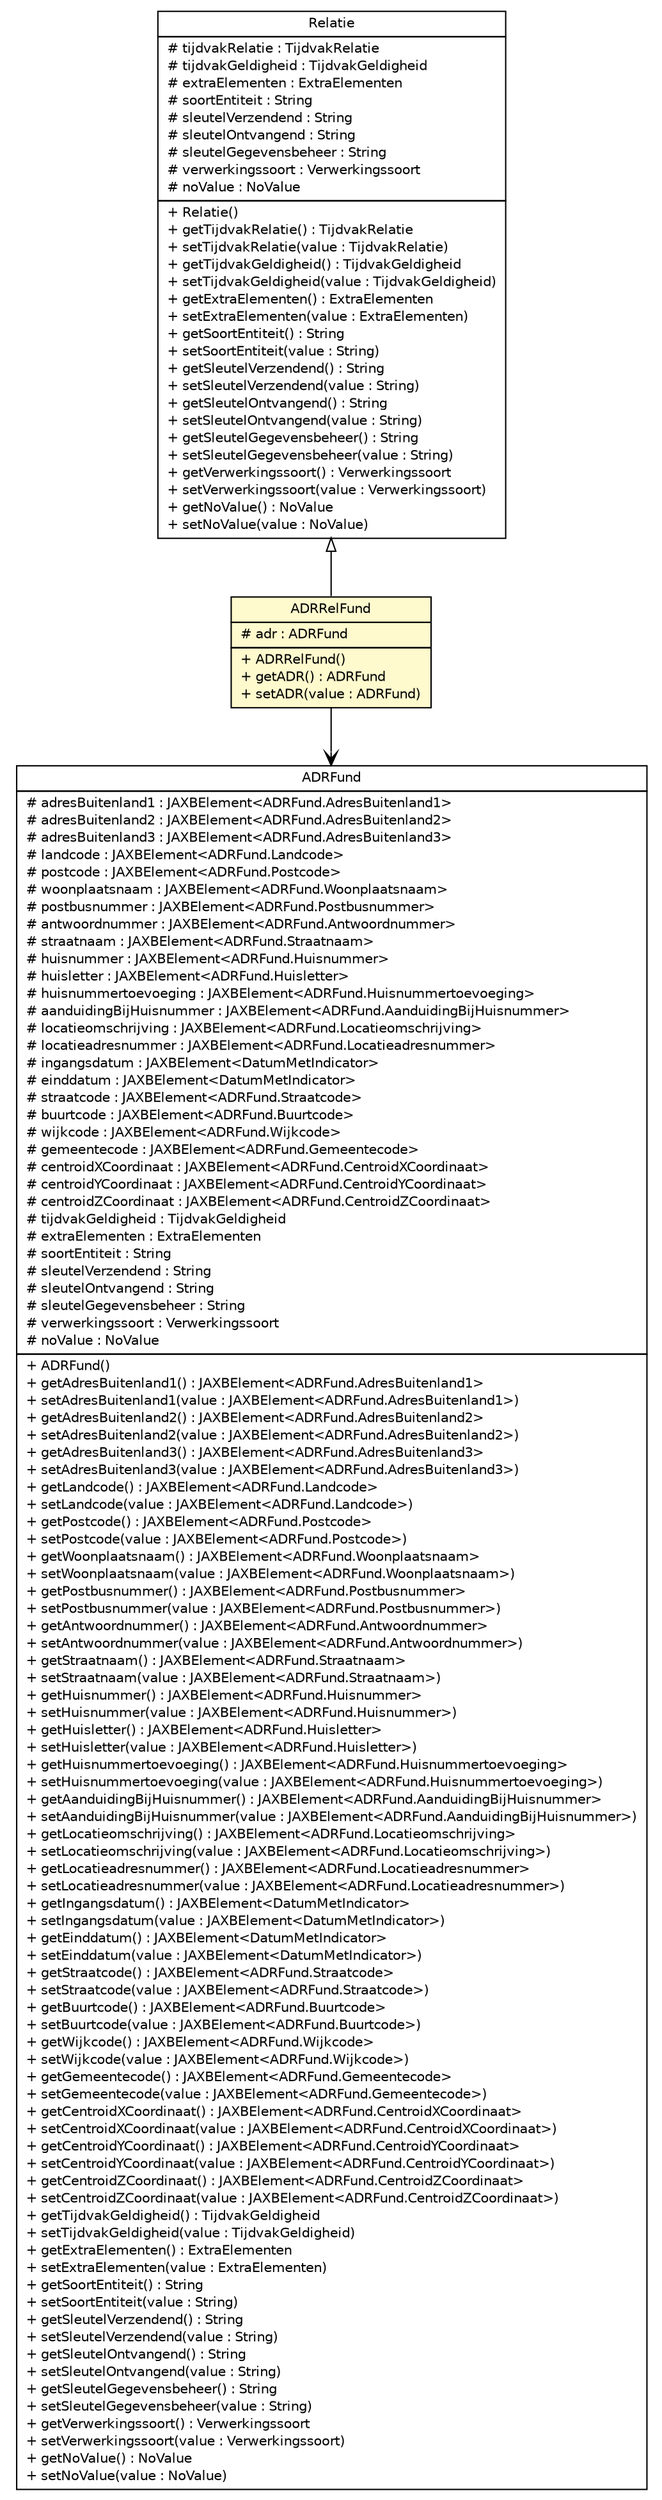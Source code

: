 #!/usr/local/bin/dot
#
# Class diagram 
# Generated by UMLGraph version R5_6-24-gf6e263 (http://www.umlgraph.org/)
#

digraph G {
	edge [fontname="Helvetica",fontsize=10,labelfontname="Helvetica",labelfontsize=10];
	node [fontname="Helvetica",fontsize=10,shape=plaintext];
	nodesep=0.25;
	ranksep=0.5;
	// nl.egem.stuf.sector.bg._0204.ADRFund
	c29926 [label=<<table title="nl.egem.stuf.sector.bg._0204.ADRFund" border="0" cellborder="1" cellspacing="0" cellpadding="2" port="p" href="./ADRFund.html">
		<tr><td><table border="0" cellspacing="0" cellpadding="1">
<tr><td align="center" balign="center"> ADRFund </td></tr>
		</table></td></tr>
		<tr><td><table border="0" cellspacing="0" cellpadding="1">
<tr><td align="left" balign="left"> # adresBuitenland1 : JAXBElement&lt;ADRFund.AdresBuitenland1&gt; </td></tr>
<tr><td align="left" balign="left"> # adresBuitenland2 : JAXBElement&lt;ADRFund.AdresBuitenland2&gt; </td></tr>
<tr><td align="left" balign="left"> # adresBuitenland3 : JAXBElement&lt;ADRFund.AdresBuitenland3&gt; </td></tr>
<tr><td align="left" balign="left"> # landcode : JAXBElement&lt;ADRFund.Landcode&gt; </td></tr>
<tr><td align="left" balign="left"> # postcode : JAXBElement&lt;ADRFund.Postcode&gt; </td></tr>
<tr><td align="left" balign="left"> # woonplaatsnaam : JAXBElement&lt;ADRFund.Woonplaatsnaam&gt; </td></tr>
<tr><td align="left" balign="left"> # postbusnummer : JAXBElement&lt;ADRFund.Postbusnummer&gt; </td></tr>
<tr><td align="left" balign="left"> # antwoordnummer : JAXBElement&lt;ADRFund.Antwoordnummer&gt; </td></tr>
<tr><td align="left" balign="left"> # straatnaam : JAXBElement&lt;ADRFund.Straatnaam&gt; </td></tr>
<tr><td align="left" balign="left"> # huisnummer : JAXBElement&lt;ADRFund.Huisnummer&gt; </td></tr>
<tr><td align="left" balign="left"> # huisletter : JAXBElement&lt;ADRFund.Huisletter&gt; </td></tr>
<tr><td align="left" balign="left"> # huisnummertoevoeging : JAXBElement&lt;ADRFund.Huisnummertoevoeging&gt; </td></tr>
<tr><td align="left" balign="left"> # aanduidingBijHuisnummer : JAXBElement&lt;ADRFund.AanduidingBijHuisnummer&gt; </td></tr>
<tr><td align="left" balign="left"> # locatieomschrijving : JAXBElement&lt;ADRFund.Locatieomschrijving&gt; </td></tr>
<tr><td align="left" balign="left"> # locatieadresnummer : JAXBElement&lt;ADRFund.Locatieadresnummer&gt; </td></tr>
<tr><td align="left" balign="left"> # ingangsdatum : JAXBElement&lt;DatumMetIndicator&gt; </td></tr>
<tr><td align="left" balign="left"> # einddatum : JAXBElement&lt;DatumMetIndicator&gt; </td></tr>
<tr><td align="left" balign="left"> # straatcode : JAXBElement&lt;ADRFund.Straatcode&gt; </td></tr>
<tr><td align="left" balign="left"> # buurtcode : JAXBElement&lt;ADRFund.Buurtcode&gt; </td></tr>
<tr><td align="left" balign="left"> # wijkcode : JAXBElement&lt;ADRFund.Wijkcode&gt; </td></tr>
<tr><td align="left" balign="left"> # gemeentecode : JAXBElement&lt;ADRFund.Gemeentecode&gt; </td></tr>
<tr><td align="left" balign="left"> # centroidXCoordinaat : JAXBElement&lt;ADRFund.CentroidXCoordinaat&gt; </td></tr>
<tr><td align="left" balign="left"> # centroidYCoordinaat : JAXBElement&lt;ADRFund.CentroidYCoordinaat&gt; </td></tr>
<tr><td align="left" balign="left"> # centroidZCoordinaat : JAXBElement&lt;ADRFund.CentroidZCoordinaat&gt; </td></tr>
<tr><td align="left" balign="left"> # tijdvakGeldigheid : TijdvakGeldigheid </td></tr>
<tr><td align="left" balign="left"> # extraElementen : ExtraElementen </td></tr>
<tr><td align="left" balign="left"> # soortEntiteit : String </td></tr>
<tr><td align="left" balign="left"> # sleutelVerzendend : String </td></tr>
<tr><td align="left" balign="left"> # sleutelOntvangend : String </td></tr>
<tr><td align="left" balign="left"> # sleutelGegevensbeheer : String </td></tr>
<tr><td align="left" balign="left"> # verwerkingssoort : Verwerkingssoort </td></tr>
<tr><td align="left" balign="left"> # noValue : NoValue </td></tr>
		</table></td></tr>
		<tr><td><table border="0" cellspacing="0" cellpadding="1">
<tr><td align="left" balign="left"> + ADRFund() </td></tr>
<tr><td align="left" balign="left"> + getAdresBuitenland1() : JAXBElement&lt;ADRFund.AdresBuitenland1&gt; </td></tr>
<tr><td align="left" balign="left"> + setAdresBuitenland1(value : JAXBElement&lt;ADRFund.AdresBuitenland1&gt;) </td></tr>
<tr><td align="left" balign="left"> + getAdresBuitenland2() : JAXBElement&lt;ADRFund.AdresBuitenland2&gt; </td></tr>
<tr><td align="left" balign="left"> + setAdresBuitenland2(value : JAXBElement&lt;ADRFund.AdresBuitenland2&gt;) </td></tr>
<tr><td align="left" balign="left"> + getAdresBuitenland3() : JAXBElement&lt;ADRFund.AdresBuitenland3&gt; </td></tr>
<tr><td align="left" balign="left"> + setAdresBuitenland3(value : JAXBElement&lt;ADRFund.AdresBuitenland3&gt;) </td></tr>
<tr><td align="left" balign="left"> + getLandcode() : JAXBElement&lt;ADRFund.Landcode&gt; </td></tr>
<tr><td align="left" balign="left"> + setLandcode(value : JAXBElement&lt;ADRFund.Landcode&gt;) </td></tr>
<tr><td align="left" balign="left"> + getPostcode() : JAXBElement&lt;ADRFund.Postcode&gt; </td></tr>
<tr><td align="left" balign="left"> + setPostcode(value : JAXBElement&lt;ADRFund.Postcode&gt;) </td></tr>
<tr><td align="left" balign="left"> + getWoonplaatsnaam() : JAXBElement&lt;ADRFund.Woonplaatsnaam&gt; </td></tr>
<tr><td align="left" balign="left"> + setWoonplaatsnaam(value : JAXBElement&lt;ADRFund.Woonplaatsnaam&gt;) </td></tr>
<tr><td align="left" balign="left"> + getPostbusnummer() : JAXBElement&lt;ADRFund.Postbusnummer&gt; </td></tr>
<tr><td align="left" balign="left"> + setPostbusnummer(value : JAXBElement&lt;ADRFund.Postbusnummer&gt;) </td></tr>
<tr><td align="left" balign="left"> + getAntwoordnummer() : JAXBElement&lt;ADRFund.Antwoordnummer&gt; </td></tr>
<tr><td align="left" balign="left"> + setAntwoordnummer(value : JAXBElement&lt;ADRFund.Antwoordnummer&gt;) </td></tr>
<tr><td align="left" balign="left"> + getStraatnaam() : JAXBElement&lt;ADRFund.Straatnaam&gt; </td></tr>
<tr><td align="left" balign="left"> + setStraatnaam(value : JAXBElement&lt;ADRFund.Straatnaam&gt;) </td></tr>
<tr><td align="left" balign="left"> + getHuisnummer() : JAXBElement&lt;ADRFund.Huisnummer&gt; </td></tr>
<tr><td align="left" balign="left"> + setHuisnummer(value : JAXBElement&lt;ADRFund.Huisnummer&gt;) </td></tr>
<tr><td align="left" balign="left"> + getHuisletter() : JAXBElement&lt;ADRFund.Huisletter&gt; </td></tr>
<tr><td align="left" balign="left"> + setHuisletter(value : JAXBElement&lt;ADRFund.Huisletter&gt;) </td></tr>
<tr><td align="left" balign="left"> + getHuisnummertoevoeging() : JAXBElement&lt;ADRFund.Huisnummertoevoeging&gt; </td></tr>
<tr><td align="left" balign="left"> + setHuisnummertoevoeging(value : JAXBElement&lt;ADRFund.Huisnummertoevoeging&gt;) </td></tr>
<tr><td align="left" balign="left"> + getAanduidingBijHuisnummer() : JAXBElement&lt;ADRFund.AanduidingBijHuisnummer&gt; </td></tr>
<tr><td align="left" balign="left"> + setAanduidingBijHuisnummer(value : JAXBElement&lt;ADRFund.AanduidingBijHuisnummer&gt;) </td></tr>
<tr><td align="left" balign="left"> + getLocatieomschrijving() : JAXBElement&lt;ADRFund.Locatieomschrijving&gt; </td></tr>
<tr><td align="left" balign="left"> + setLocatieomschrijving(value : JAXBElement&lt;ADRFund.Locatieomschrijving&gt;) </td></tr>
<tr><td align="left" balign="left"> + getLocatieadresnummer() : JAXBElement&lt;ADRFund.Locatieadresnummer&gt; </td></tr>
<tr><td align="left" balign="left"> + setLocatieadresnummer(value : JAXBElement&lt;ADRFund.Locatieadresnummer&gt;) </td></tr>
<tr><td align="left" balign="left"> + getIngangsdatum() : JAXBElement&lt;DatumMetIndicator&gt; </td></tr>
<tr><td align="left" balign="left"> + setIngangsdatum(value : JAXBElement&lt;DatumMetIndicator&gt;) </td></tr>
<tr><td align="left" balign="left"> + getEinddatum() : JAXBElement&lt;DatumMetIndicator&gt; </td></tr>
<tr><td align="left" balign="left"> + setEinddatum(value : JAXBElement&lt;DatumMetIndicator&gt;) </td></tr>
<tr><td align="left" balign="left"> + getStraatcode() : JAXBElement&lt;ADRFund.Straatcode&gt; </td></tr>
<tr><td align="left" balign="left"> + setStraatcode(value : JAXBElement&lt;ADRFund.Straatcode&gt;) </td></tr>
<tr><td align="left" balign="left"> + getBuurtcode() : JAXBElement&lt;ADRFund.Buurtcode&gt; </td></tr>
<tr><td align="left" balign="left"> + setBuurtcode(value : JAXBElement&lt;ADRFund.Buurtcode&gt;) </td></tr>
<tr><td align="left" balign="left"> + getWijkcode() : JAXBElement&lt;ADRFund.Wijkcode&gt; </td></tr>
<tr><td align="left" balign="left"> + setWijkcode(value : JAXBElement&lt;ADRFund.Wijkcode&gt;) </td></tr>
<tr><td align="left" balign="left"> + getGemeentecode() : JAXBElement&lt;ADRFund.Gemeentecode&gt; </td></tr>
<tr><td align="left" balign="left"> + setGemeentecode(value : JAXBElement&lt;ADRFund.Gemeentecode&gt;) </td></tr>
<tr><td align="left" balign="left"> + getCentroidXCoordinaat() : JAXBElement&lt;ADRFund.CentroidXCoordinaat&gt; </td></tr>
<tr><td align="left" balign="left"> + setCentroidXCoordinaat(value : JAXBElement&lt;ADRFund.CentroidXCoordinaat&gt;) </td></tr>
<tr><td align="left" balign="left"> + getCentroidYCoordinaat() : JAXBElement&lt;ADRFund.CentroidYCoordinaat&gt; </td></tr>
<tr><td align="left" balign="left"> + setCentroidYCoordinaat(value : JAXBElement&lt;ADRFund.CentroidYCoordinaat&gt;) </td></tr>
<tr><td align="left" balign="left"> + getCentroidZCoordinaat() : JAXBElement&lt;ADRFund.CentroidZCoordinaat&gt; </td></tr>
<tr><td align="left" balign="left"> + setCentroidZCoordinaat(value : JAXBElement&lt;ADRFund.CentroidZCoordinaat&gt;) </td></tr>
<tr><td align="left" balign="left"> + getTijdvakGeldigheid() : TijdvakGeldigheid </td></tr>
<tr><td align="left" balign="left"> + setTijdvakGeldigheid(value : TijdvakGeldigheid) </td></tr>
<tr><td align="left" balign="left"> + getExtraElementen() : ExtraElementen </td></tr>
<tr><td align="left" balign="left"> + setExtraElementen(value : ExtraElementen) </td></tr>
<tr><td align="left" balign="left"> + getSoortEntiteit() : String </td></tr>
<tr><td align="left" balign="left"> + setSoortEntiteit(value : String) </td></tr>
<tr><td align="left" balign="left"> + getSleutelVerzendend() : String </td></tr>
<tr><td align="left" balign="left"> + setSleutelVerzendend(value : String) </td></tr>
<tr><td align="left" balign="left"> + getSleutelOntvangend() : String </td></tr>
<tr><td align="left" balign="left"> + setSleutelOntvangend(value : String) </td></tr>
<tr><td align="left" balign="left"> + getSleutelGegevensbeheer() : String </td></tr>
<tr><td align="left" balign="left"> + setSleutelGegevensbeheer(value : String) </td></tr>
<tr><td align="left" balign="left"> + getVerwerkingssoort() : Verwerkingssoort </td></tr>
<tr><td align="left" balign="left"> + setVerwerkingssoort(value : Verwerkingssoort) </td></tr>
<tr><td align="left" balign="left"> + getNoValue() : NoValue </td></tr>
<tr><td align="left" balign="left"> + setNoValue(value : NoValue) </td></tr>
		</table></td></tr>
		</table>>, URL="./ADRFund.html", fontname="Helvetica", fontcolor="black", fontsize=10.0];
	// nl.egem.stuf.sector.bg._0204.Relatie
	c29973 [label=<<table title="nl.egem.stuf.sector.bg._0204.Relatie" border="0" cellborder="1" cellspacing="0" cellpadding="2" port="p" href="./Relatie.html">
		<tr><td><table border="0" cellspacing="0" cellpadding="1">
<tr><td align="center" balign="center"> Relatie </td></tr>
		</table></td></tr>
		<tr><td><table border="0" cellspacing="0" cellpadding="1">
<tr><td align="left" balign="left"> # tijdvakRelatie : TijdvakRelatie </td></tr>
<tr><td align="left" balign="left"> # tijdvakGeldigheid : TijdvakGeldigheid </td></tr>
<tr><td align="left" balign="left"> # extraElementen : ExtraElementen </td></tr>
<tr><td align="left" balign="left"> # soortEntiteit : String </td></tr>
<tr><td align="left" balign="left"> # sleutelVerzendend : String </td></tr>
<tr><td align="left" balign="left"> # sleutelOntvangend : String </td></tr>
<tr><td align="left" balign="left"> # sleutelGegevensbeheer : String </td></tr>
<tr><td align="left" balign="left"> # verwerkingssoort : Verwerkingssoort </td></tr>
<tr><td align="left" balign="left"> # noValue : NoValue </td></tr>
		</table></td></tr>
		<tr><td><table border="0" cellspacing="0" cellpadding="1">
<tr><td align="left" balign="left"> + Relatie() </td></tr>
<tr><td align="left" balign="left"> + getTijdvakRelatie() : TijdvakRelatie </td></tr>
<tr><td align="left" balign="left"> + setTijdvakRelatie(value : TijdvakRelatie) </td></tr>
<tr><td align="left" balign="left"> + getTijdvakGeldigheid() : TijdvakGeldigheid </td></tr>
<tr><td align="left" balign="left"> + setTijdvakGeldigheid(value : TijdvakGeldigheid) </td></tr>
<tr><td align="left" balign="left"> + getExtraElementen() : ExtraElementen </td></tr>
<tr><td align="left" balign="left"> + setExtraElementen(value : ExtraElementen) </td></tr>
<tr><td align="left" balign="left"> + getSoortEntiteit() : String </td></tr>
<tr><td align="left" balign="left"> + setSoortEntiteit(value : String) </td></tr>
<tr><td align="left" balign="left"> + getSleutelVerzendend() : String </td></tr>
<tr><td align="left" balign="left"> + setSleutelVerzendend(value : String) </td></tr>
<tr><td align="left" balign="left"> + getSleutelOntvangend() : String </td></tr>
<tr><td align="left" balign="left"> + setSleutelOntvangend(value : String) </td></tr>
<tr><td align="left" balign="left"> + getSleutelGegevensbeheer() : String </td></tr>
<tr><td align="left" balign="left"> + setSleutelGegevensbeheer(value : String) </td></tr>
<tr><td align="left" balign="left"> + getVerwerkingssoort() : Verwerkingssoort </td></tr>
<tr><td align="left" balign="left"> + setVerwerkingssoort(value : Verwerkingssoort) </td></tr>
<tr><td align="left" balign="left"> + getNoValue() : NoValue </td></tr>
<tr><td align="left" balign="left"> + setNoValue(value : NoValue) </td></tr>
		</table></td></tr>
		</table>>, URL="./Relatie.html", fontname="Helvetica", fontcolor="black", fontsize=10.0];
	// nl.egem.stuf.sector.bg._0204.ADRRelFund
	c30252 [label=<<table title="nl.egem.stuf.sector.bg._0204.ADRRelFund" border="0" cellborder="1" cellspacing="0" cellpadding="2" port="p" bgcolor="lemonChiffon" href="./ADRRelFund.html">
		<tr><td><table border="0" cellspacing="0" cellpadding="1">
<tr><td align="center" balign="center"> ADRRelFund </td></tr>
		</table></td></tr>
		<tr><td><table border="0" cellspacing="0" cellpadding="1">
<tr><td align="left" balign="left"> # adr : ADRFund </td></tr>
		</table></td></tr>
		<tr><td><table border="0" cellspacing="0" cellpadding="1">
<tr><td align="left" balign="left"> + ADRRelFund() </td></tr>
<tr><td align="left" balign="left"> + getADR() : ADRFund </td></tr>
<tr><td align="left" balign="left"> + setADR(value : ADRFund) </td></tr>
		</table></td></tr>
		</table>>, URL="./ADRRelFund.html", fontname="Helvetica", fontcolor="black", fontsize=10.0];
	//nl.egem.stuf.sector.bg._0204.ADRRelFund extends nl.egem.stuf.sector.bg._0204.Relatie
	c29973:p -> c30252:p [dir=back,arrowtail=empty];
	// nl.egem.stuf.sector.bg._0204.ADRRelFund NAVASSOC nl.egem.stuf.sector.bg._0204.ADRFund
	c30252:p -> c29926:p [taillabel="", label="", headlabel="", fontname="Helvetica", fontcolor="black", fontsize=10.0, color="black", arrowhead=open];
}

